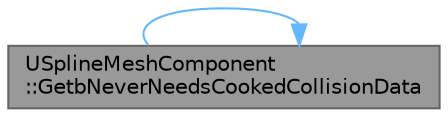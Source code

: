 digraph "USplineMeshComponent::GetbNeverNeedsCookedCollisionData"
{
 // INTERACTIVE_SVG=YES
 // LATEX_PDF_SIZE
  bgcolor="transparent";
  edge [fontname=Helvetica,fontsize=10,labelfontname=Helvetica,labelfontsize=10];
  node [fontname=Helvetica,fontsize=10,shape=box,height=0.2,width=0.4];
  rankdir="LR";
  Node1 [id="Node000001",label="USplineMeshComponent\l::GetbNeverNeedsCookedCollisionData",height=0.2,width=0.4,color="gray40", fillcolor="grey60", style="filled", fontcolor="black",tooltip="Getter for bNeverNeedsCookedCollisionData."];
  Node1 -> Node1 [id="edge1_Node000001_Node000001",color="steelblue1",style="solid",tooltip=" "];
}

